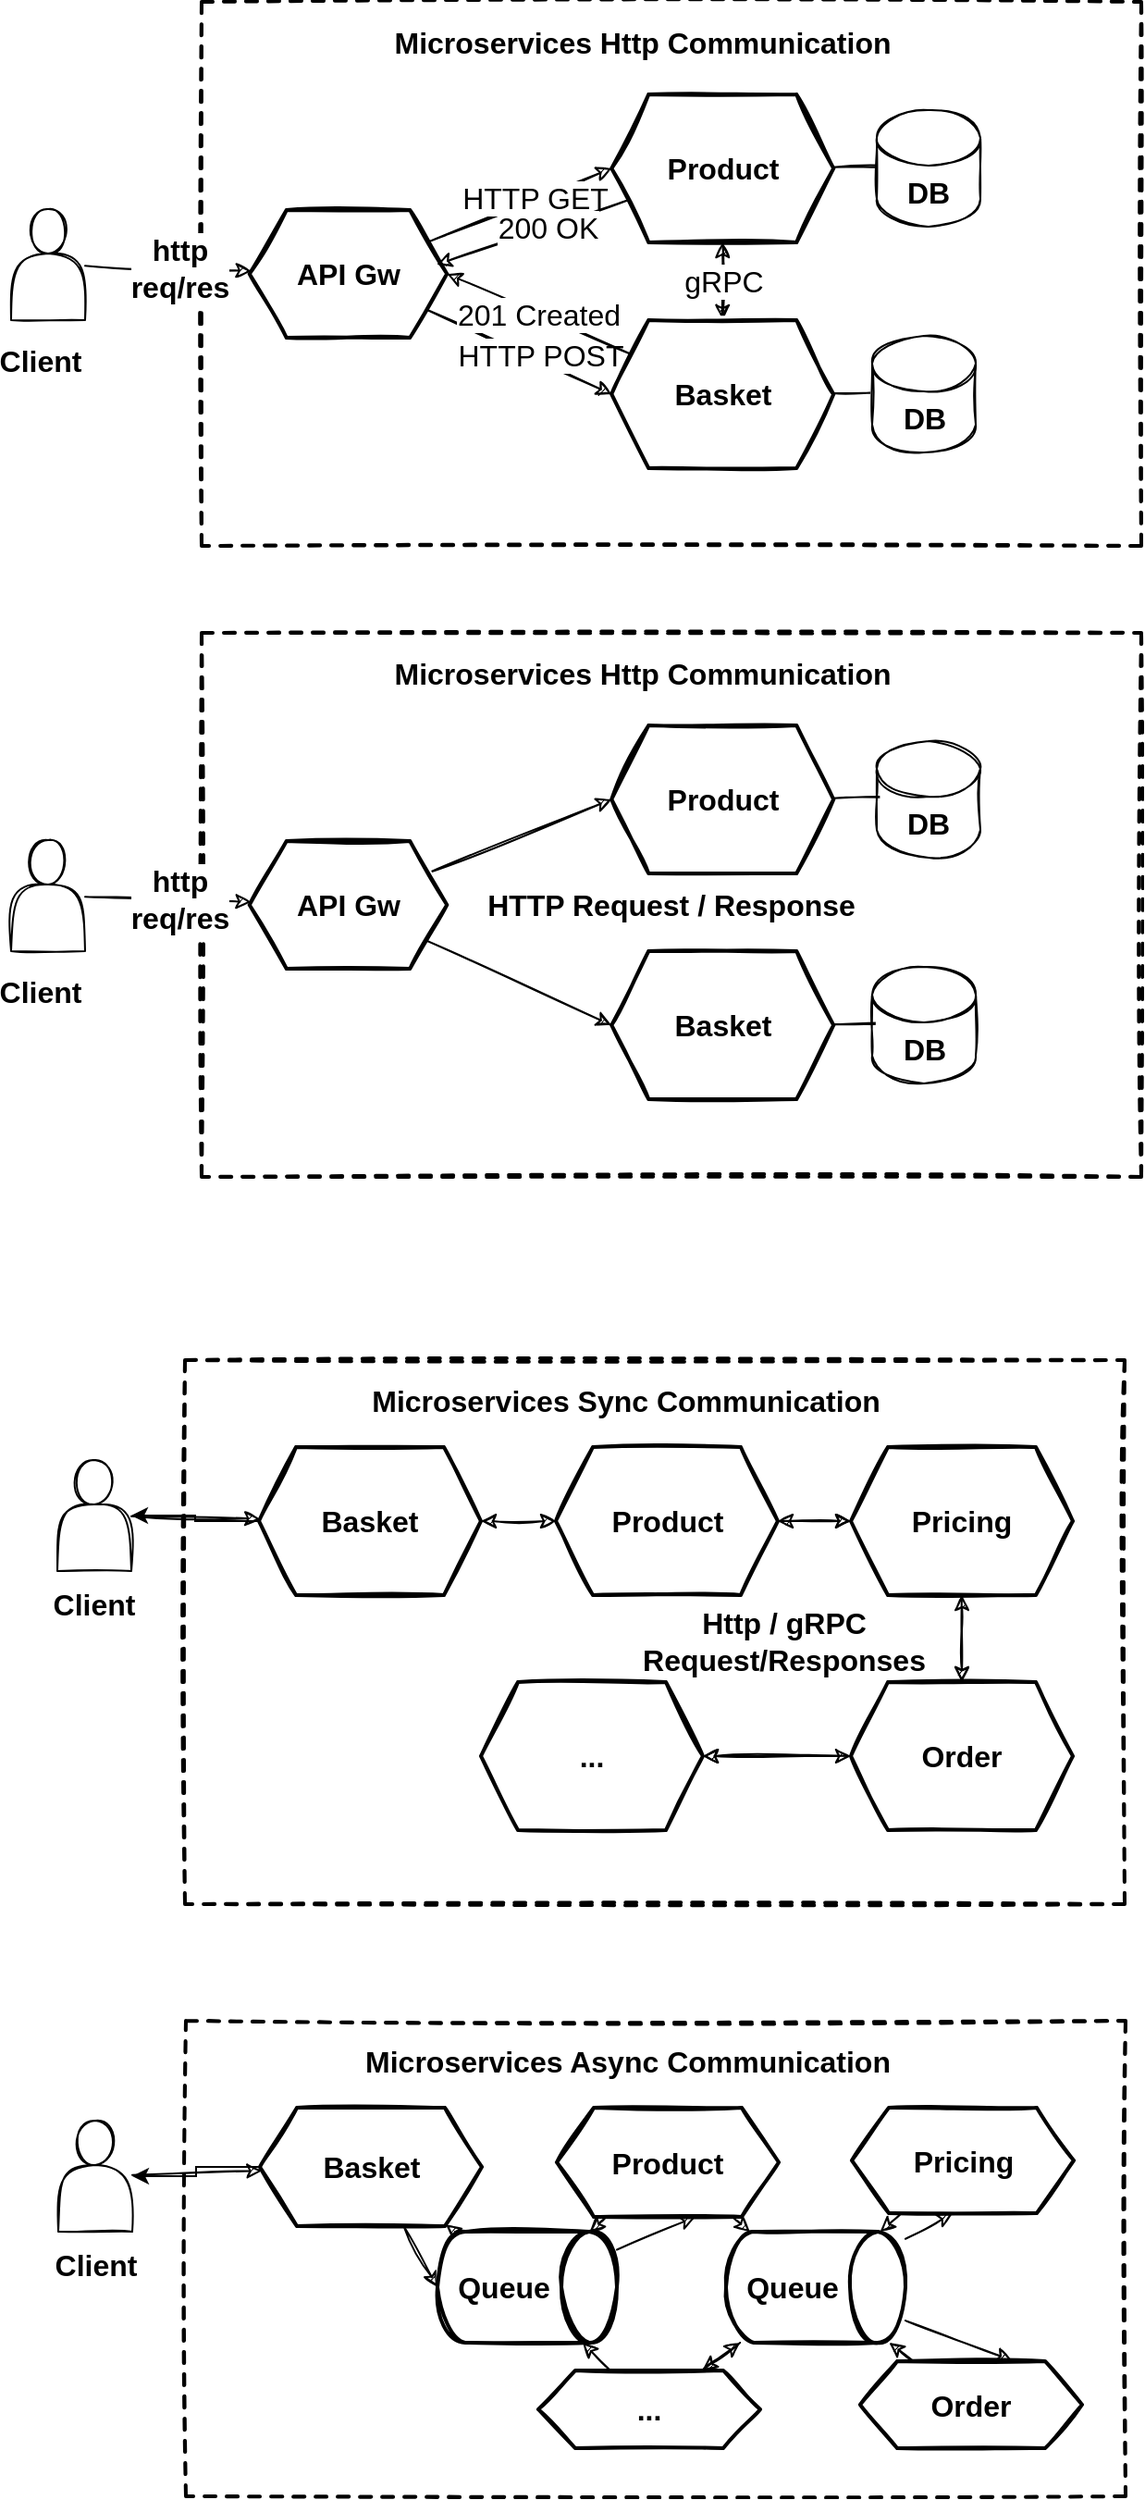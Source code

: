 <mxfile version="14.6.13" type="device"><diagram id="O4We3TlcgWNvYi_soNku" name="Page-1"><mxGraphModel dx="1824" dy="4992" grid="0" gridSize="10" guides="1" tooltips="1" connect="1" arrows="1" fold="1" page="0" pageScale="1" pageWidth="850" pageHeight="1100" math="0" shadow="0"><root><mxCell id="0"/><mxCell id="1" parent="0"/><mxCell id="nm7lnqsIGqbwlS4V_nCA-1" value="" style="rounded=0;whiteSpace=wrap;html=1;sketch=1;fontSize=16;dashed=1;strokeWidth=2;" parent="1" vertex="1"><mxGeometry x="-400" y="-3484" width="508" height="294" as="geometry"/></mxCell><mxCell id="nm7lnqsIGqbwlS4V_nCA-2" style="rounded=0;sketch=1;orthogonalLoop=1;jettySize=auto;html=1;fontSize=16;" parent="1" source="nm7lnqsIGqbwlS4V_nCA-3" target="nm7lnqsIGqbwlS4V_nCA-7" edge="1"><mxGeometry relative="1" as="geometry"><mxPoint x="-339" y="-3379" as="targetPoint"/></mxGeometry></mxCell><mxCell id="nm7lnqsIGqbwlS4V_nCA-3" value="" style="shape=actor;whiteSpace=wrap;html=1;sketch=1;" parent="1" vertex="1"><mxGeometry x="-469" y="-3430" width="40" height="60" as="geometry"/></mxCell><mxCell id="nm7lnqsIGqbwlS4V_nCA-4" value="Client" style="text;html=1;strokeColor=none;fillColor=none;align=center;verticalAlign=middle;whiteSpace=wrap;rounded=0;sketch=1;fontStyle=1;fontSize=16;" parent="1" vertex="1"><mxGeometry x="-469" y="-3362" width="40" height="20" as="geometry"/></mxCell><mxCell id="nm7lnqsIGqbwlS4V_nCA-5" value="Microservices Sync Communication" style="text;html=1;strokeColor=none;fillColor=none;align=center;verticalAlign=middle;whiteSpace=wrap;rounded=0;sketch=1;fontStyle=1;fontSize=16;" parent="1" vertex="1"><mxGeometry x="-327" y="-3472" width="331.25" height="20" as="geometry"/></mxCell><mxCell id="nm7lnqsIGqbwlS4V_nCA-6" value="" style="edgeStyle=none;rounded=0;sketch=1;orthogonalLoop=1;jettySize=auto;html=1;fontSize=16;startArrow=classic;startFill=1;" parent="1" source="nm7lnqsIGqbwlS4V_nCA-7" target="nm7lnqsIGqbwlS4V_nCA-9" edge="1"><mxGeometry relative="1" as="geometry"/></mxCell><mxCell id="nm7lnqsIGqbwlS4V_nCA-21" style="edgeStyle=orthogonalEdgeStyle;rounded=0;orthogonalLoop=1;jettySize=auto;html=1;" parent="1" source="nm7lnqsIGqbwlS4V_nCA-7" target="nm7lnqsIGqbwlS4V_nCA-3" edge="1"><mxGeometry relative="1" as="geometry"/></mxCell><mxCell id="nm7lnqsIGqbwlS4V_nCA-7" value="Basket" style="shape=hexagon;perimeter=hexagonPerimeter2;whiteSpace=wrap;html=1;fixedSize=1;sketch=1;fontSize=16;strokeWidth=2;fontStyle=1" parent="1" vertex="1"><mxGeometry x="-360" y="-3437" width="120" height="80" as="geometry"/></mxCell><mxCell id="nm7lnqsIGqbwlS4V_nCA-8" value="" style="edgeStyle=none;rounded=0;sketch=1;orthogonalLoop=1;jettySize=auto;html=1;fontSize=16;" parent="1" source="nm7lnqsIGqbwlS4V_nCA-9" target="nm7lnqsIGqbwlS4V_nCA-12" edge="1"><mxGeometry relative="1" as="geometry"/></mxCell><mxCell id="nm7lnqsIGqbwlS4V_nCA-9" value="Product" style="shape=hexagon;perimeter=hexagonPerimeter2;whiteSpace=wrap;html=1;fixedSize=1;sketch=1;fontSize=16;strokeWidth=2;fontStyle=1" parent="1" vertex="1"><mxGeometry x="-199.5" y="-3437" width="120" height="80" as="geometry"/></mxCell><mxCell id="nm7lnqsIGqbwlS4V_nCA-10" value="" style="edgeStyle=none;rounded=0;sketch=1;orthogonalLoop=1;jettySize=auto;html=1;fontSize=16;" parent="1" source="nm7lnqsIGqbwlS4V_nCA-12" target="nm7lnqsIGqbwlS4V_nCA-16" edge="1"><mxGeometry relative="1" as="geometry"/></mxCell><mxCell id="nm7lnqsIGqbwlS4V_nCA-11" style="edgeStyle=none;rounded=0;sketch=1;orthogonalLoop=1;jettySize=auto;html=1;fontSize=16;startArrow=classic;startFill=1;" parent="1" source="nm7lnqsIGqbwlS4V_nCA-12" target="nm7lnqsIGqbwlS4V_nCA-9" edge="1"><mxGeometry relative="1" as="geometry"/></mxCell><mxCell id="nm7lnqsIGqbwlS4V_nCA-12" value="Pricing" style="shape=hexagon;perimeter=hexagonPerimeter2;whiteSpace=wrap;html=1;fixedSize=1;sketch=1;fontSize=16;strokeWidth=2;fontStyle=1" parent="1" vertex="1"><mxGeometry x="-40" y="-3437" width="120" height="80" as="geometry"/></mxCell><mxCell id="nm7lnqsIGqbwlS4V_nCA-13" value="" style="edgeStyle=none;rounded=0;sketch=1;orthogonalLoop=1;jettySize=auto;html=1;fontSize=16;" parent="1" source="nm7lnqsIGqbwlS4V_nCA-16" target="nm7lnqsIGqbwlS4V_nCA-19" edge="1"><mxGeometry relative="1" as="geometry"/></mxCell><mxCell id="nm7lnqsIGqbwlS4V_nCA-14" style="edgeStyle=none;rounded=0;sketch=1;orthogonalLoop=1;jettySize=auto;html=1;fontSize=16;startArrow=classic;startFill=1;" parent="1" source="nm7lnqsIGqbwlS4V_nCA-16" target="nm7lnqsIGqbwlS4V_nCA-19" edge="1"><mxGeometry relative="1" as="geometry"/></mxCell><mxCell id="nm7lnqsIGqbwlS4V_nCA-15" style="edgeStyle=none;rounded=0;sketch=1;orthogonalLoop=1;jettySize=auto;html=1;fontSize=16;startArrow=classic;startFill=1;" parent="1" source="nm7lnqsIGqbwlS4V_nCA-16" target="nm7lnqsIGqbwlS4V_nCA-12" edge="1"><mxGeometry relative="1" as="geometry"/></mxCell><mxCell id="nm7lnqsIGqbwlS4V_nCA-16" value="Order" style="shape=hexagon;perimeter=hexagonPerimeter2;whiteSpace=wrap;html=1;fixedSize=1;sketch=1;fontSize=16;strokeWidth=2;fontStyle=1" parent="1" vertex="1"><mxGeometry x="-40" y="-3310" width="120" height="80" as="geometry"/></mxCell><mxCell id="nm7lnqsIGqbwlS4V_nCA-19" value="..." style="shape=hexagon;perimeter=hexagonPerimeter2;whiteSpace=wrap;html=1;fixedSize=1;sketch=1;fontSize=16;strokeWidth=2;fontStyle=1" parent="1" vertex="1"><mxGeometry x="-240" y="-3310" width="120" height="80" as="geometry"/></mxCell><mxCell id="nm7lnqsIGqbwlS4V_nCA-20" value="Http / gRPC Request/Responses" style="text;html=1;strokeColor=none;fillColor=none;align=center;verticalAlign=middle;whiteSpace=wrap;rounded=0;sketch=1;fontStyle=1;fontSize=16;" parent="1" vertex="1"><mxGeometry x="-177" y="-3342" width="202" height="20" as="geometry"/></mxCell><mxCell id="nm7lnqsIGqbwlS4V_nCA-22" value="" style="rounded=0;whiteSpace=wrap;html=1;sketch=1;fontSize=16;dashed=1;strokeWidth=2;horizontal=0;verticalAlign=middle;" parent="1" vertex="1"><mxGeometry x="-399.5" y="-3127" width="508" height="257" as="geometry"/></mxCell><mxCell id="nm7lnqsIGqbwlS4V_nCA-23" style="rounded=0;sketch=1;orthogonalLoop=1;jettySize=auto;html=1;fontSize=16;" parent="1" source="nm7lnqsIGqbwlS4V_nCA-24" target="nm7lnqsIGqbwlS4V_nCA-29" edge="1"><mxGeometry relative="1" as="geometry"><mxPoint x="-338.5" y="-3022" as="targetPoint"/></mxGeometry></mxCell><mxCell id="nm7lnqsIGqbwlS4V_nCA-24" value="" style="shape=actor;whiteSpace=wrap;html=1;sketch=1;" parent="1" vertex="1"><mxGeometry x="-468.5" y="-3073" width="40" height="60" as="geometry"/></mxCell><mxCell id="nm7lnqsIGqbwlS4V_nCA-25" value="Client" style="text;html=1;strokeColor=none;fillColor=none;align=center;verticalAlign=middle;whiteSpace=wrap;rounded=0;sketch=1;fontStyle=1;fontSize=16;" parent="1" vertex="1"><mxGeometry x="-468.5" y="-3005" width="40" height="20" as="geometry"/></mxCell><mxCell id="nm7lnqsIGqbwlS4V_nCA-26" value="Microservices Async Communication" style="text;html=1;strokeColor=none;fillColor=none;align=center;verticalAlign=middle;whiteSpace=wrap;rounded=0;sketch=1;fontStyle=1;fontSize=16;" parent="1" vertex="1"><mxGeometry x="-326.5" y="-3115" width="331.25" height="20" as="geometry"/></mxCell><mxCell id="nm7lnqsIGqbwlS4V_nCA-28" style="edgeStyle=orthogonalEdgeStyle;rounded=0;orthogonalLoop=1;jettySize=auto;html=1;" parent="1" source="nm7lnqsIGqbwlS4V_nCA-29" target="nm7lnqsIGqbwlS4V_nCA-24" edge="1"><mxGeometry relative="1" as="geometry"/></mxCell><mxCell id="nm7lnqsIGqbwlS4V_nCA-43" style="rounded=0;orthogonalLoop=1;jettySize=auto;html=1;entryX=0.5;entryY=1;entryDx=0;entryDy=0;entryPerimeter=0;sketch=1;" parent="1" source="nm7lnqsIGqbwlS4V_nCA-29" target="nm7lnqsIGqbwlS4V_nCA-41" edge="1"><mxGeometry relative="1" as="geometry"/></mxCell><mxCell id="nm7lnqsIGqbwlS4V_nCA-29" value="Basket" style="shape=hexagon;perimeter=hexagonPerimeter2;whiteSpace=wrap;html=1;fixedSize=1;sketch=1;fontSize=16;strokeWidth=2;fontStyle=1" parent="1" vertex="1"><mxGeometry x="-359.5" y="-3080" width="120" height="64" as="geometry"/></mxCell><mxCell id="nm7lnqsIGqbwlS4V_nCA-45" style="edgeStyle=none;rounded=0;sketch=1;orthogonalLoop=1;jettySize=auto;html=1;" parent="1" source="nm7lnqsIGqbwlS4V_nCA-31" target="nm7lnqsIGqbwlS4V_nCA-42" edge="1"><mxGeometry relative="1" as="geometry"/></mxCell><mxCell id="nm7lnqsIGqbwlS4V_nCA-55" style="edgeStyle=none;rounded=0;sketch=1;orthogonalLoop=1;jettySize=auto;html=1;" parent="1" source="nm7lnqsIGqbwlS4V_nCA-31" target="nm7lnqsIGqbwlS4V_nCA-41" edge="1"><mxGeometry relative="1" as="geometry"/></mxCell><mxCell id="nm7lnqsIGqbwlS4V_nCA-31" value="Product" style="shape=hexagon;perimeter=hexagonPerimeter2;whiteSpace=wrap;html=1;fixedSize=1;sketch=1;fontSize=16;strokeWidth=2;fontStyle=1" parent="1" vertex="1"><mxGeometry x="-199" y="-3080" width="120" height="59" as="geometry"/></mxCell><mxCell id="nm7lnqsIGqbwlS4V_nCA-52" style="edgeStyle=none;rounded=0;sketch=1;orthogonalLoop=1;jettySize=auto;html=1;" parent="1" source="nm7lnqsIGqbwlS4V_nCA-34" target="nm7lnqsIGqbwlS4V_nCA-42" edge="1"><mxGeometry relative="1" as="geometry"/></mxCell><mxCell id="nm7lnqsIGqbwlS4V_nCA-34" value="Pricing" style="shape=hexagon;perimeter=hexagonPerimeter2;whiteSpace=wrap;html=1;fixedSize=1;sketch=1;fontSize=16;strokeWidth=2;fontStyle=1" parent="1" vertex="1"><mxGeometry x="-39.5" y="-3080" width="120" height="57" as="geometry"/></mxCell><mxCell id="nm7lnqsIGqbwlS4V_nCA-51" style="edgeStyle=none;rounded=0;sketch=1;orthogonalLoop=1;jettySize=auto;html=1;" parent="1" source="nm7lnqsIGqbwlS4V_nCA-38" target="nm7lnqsIGqbwlS4V_nCA-42" edge="1"><mxGeometry relative="1" as="geometry"/></mxCell><mxCell id="nm7lnqsIGqbwlS4V_nCA-38" value="Order" style="shape=hexagon;perimeter=hexagonPerimeter2;whiteSpace=wrap;html=1;fixedSize=1;sketch=1;fontSize=16;strokeWidth=2;fontStyle=1" parent="1" vertex="1"><mxGeometry x="-35" y="-2943" width="120" height="47" as="geometry"/></mxCell><mxCell id="nm7lnqsIGqbwlS4V_nCA-50" style="edgeStyle=none;rounded=0;sketch=1;orthogonalLoop=1;jettySize=auto;html=1;" parent="1" source="nm7lnqsIGqbwlS4V_nCA-39" target="nm7lnqsIGqbwlS4V_nCA-42" edge="1"><mxGeometry relative="1" as="geometry"/></mxCell><mxCell id="nm7lnqsIGqbwlS4V_nCA-53" style="edgeStyle=none;rounded=0;sketch=1;orthogonalLoop=1;jettySize=auto;html=1;" parent="1" source="nm7lnqsIGqbwlS4V_nCA-39" target="nm7lnqsIGqbwlS4V_nCA-41" edge="1"><mxGeometry relative="1" as="geometry"/></mxCell><mxCell id="nm7lnqsIGqbwlS4V_nCA-39" value="..." style="shape=hexagon;perimeter=hexagonPerimeter2;whiteSpace=wrap;html=1;fixedSize=1;sketch=1;fontSize=16;strokeWidth=2;fontStyle=1" parent="1" vertex="1"><mxGeometry x="-209" y="-2938" width="120" height="42" as="geometry"/></mxCell><mxCell id="nm7lnqsIGqbwlS4V_nCA-44" style="edgeStyle=none;rounded=0;sketch=1;orthogonalLoop=1;jettySize=auto;html=1;entryX=0.625;entryY=1;entryDx=0;entryDy=0;" parent="1" source="nm7lnqsIGqbwlS4V_nCA-41" target="nm7lnqsIGqbwlS4V_nCA-31" edge="1"><mxGeometry relative="1" as="geometry"/></mxCell><mxCell id="nm7lnqsIGqbwlS4V_nCA-54" style="edgeStyle=none;rounded=0;sketch=1;orthogonalLoop=1;jettySize=auto;html=1;" parent="1" source="nm7lnqsIGqbwlS4V_nCA-41" target="nm7lnqsIGqbwlS4V_nCA-29" edge="1"><mxGeometry relative="1" as="geometry"/></mxCell><mxCell id="nm7lnqsIGqbwlS4V_nCA-41" value="Queue" style="shape=cylinder3;whiteSpace=wrap;html=1;boundedLbl=1;backgroundOutline=1;size=15;sketch=1;rotation=90;fontStyle=1;strokeWidth=2;horizontal=0;fontSize=16;" parent="1" vertex="1"><mxGeometry x="-245" y="-3031.5" width="60" height="97" as="geometry"/></mxCell><mxCell id="nm7lnqsIGqbwlS4V_nCA-46" style="edgeStyle=none;rounded=0;sketch=1;orthogonalLoop=1;jettySize=auto;html=1;entryX=0.454;entryY=1.003;entryDx=0;entryDy=0;entryPerimeter=0;" parent="1" source="nm7lnqsIGqbwlS4V_nCA-42" target="nm7lnqsIGqbwlS4V_nCA-34" edge="1"><mxGeometry relative="1" as="geometry"/></mxCell><mxCell id="nm7lnqsIGqbwlS4V_nCA-47" style="edgeStyle=none;rounded=0;sketch=1;orthogonalLoop=1;jettySize=auto;html=1;entryX=0.683;entryY=-0.011;entryDx=0;entryDy=0;entryPerimeter=0;" parent="1" source="nm7lnqsIGqbwlS4V_nCA-42" target="nm7lnqsIGqbwlS4V_nCA-38" edge="1"><mxGeometry relative="1" as="geometry"/></mxCell><mxCell id="nm7lnqsIGqbwlS4V_nCA-49" style="edgeStyle=none;rounded=0;sketch=1;orthogonalLoop=1;jettySize=auto;html=1;" parent="1" source="nm7lnqsIGqbwlS4V_nCA-42" target="nm7lnqsIGqbwlS4V_nCA-39" edge="1"><mxGeometry relative="1" as="geometry"/></mxCell><mxCell id="nm7lnqsIGqbwlS4V_nCA-42" value="&lt;span style=&quot;font-size: 16px&quot;&gt;Queue&lt;/span&gt;" style="shape=cylinder3;whiteSpace=wrap;html=1;boundedLbl=1;backgroundOutline=1;size=15;sketch=1;rotation=90;fontStyle=1;strokeWidth=2;horizontal=0;" parent="1" vertex="1"><mxGeometry x="-89" y="-3031.5" width="60" height="97" as="geometry"/></mxCell><mxCell id="cJ557RzhXaJHLQgThHQ7-1" value="HTTP Request / Response" style="rounded=0;whiteSpace=wrap;html=1;sketch=1;fontSize=16;dashed=1;strokeWidth=2;fontStyle=1" parent="1" vertex="1"><mxGeometry x="-391" y="-3877" width="508" height="294" as="geometry"/></mxCell><mxCell id="cJ557RzhXaJHLQgThHQ7-2" style="rounded=0;sketch=1;orthogonalLoop=1;jettySize=auto;html=1;fontSize=16;" parent="1" source="cJ557RzhXaJHLQgThHQ7-4" target="cJ557RzhXaJHLQgThHQ7-9" edge="1"><mxGeometry relative="1" as="geometry"><mxPoint x="-330" y="-3772" as="targetPoint"/></mxGeometry></mxCell><mxCell id="cJ557RzhXaJHLQgThHQ7-3" value="http&lt;br style=&quot;font-size: 16px;&quot;&gt;req/res" style="edgeLabel;html=1;align=center;verticalAlign=middle;resizable=0;points=[];fontSize=16;fontStyle=1" parent="cJ557RzhXaJHLQgThHQ7-2" vertex="1" connectable="0"><mxGeometry x="-0.339" y="1" relative="1" as="geometry"><mxPoint x="21" y="1" as="offset"/></mxGeometry></mxCell><mxCell id="cJ557RzhXaJHLQgThHQ7-4" value="" style="shape=actor;whiteSpace=wrap;html=1;sketch=1;" parent="1" vertex="1"><mxGeometry x="-494" y="-3765" width="40" height="60" as="geometry"/></mxCell><mxCell id="cJ557RzhXaJHLQgThHQ7-5" value="Client" style="text;html=1;strokeColor=none;fillColor=none;align=center;verticalAlign=middle;whiteSpace=wrap;rounded=0;sketch=1;fontStyle=1;fontSize=16;" parent="1" vertex="1"><mxGeometry x="-498" y="-3693" width="40" height="20" as="geometry"/></mxCell><mxCell id="cJ557RzhXaJHLQgThHQ7-6" value="Microservices Http Communication" style="text;html=1;strokeColor=none;fillColor=none;align=center;verticalAlign=middle;whiteSpace=wrap;rounded=0;sketch=1;fontStyle=1;fontSize=16;" parent="1" vertex="1"><mxGeometry x="-318" y="-3865" width="331.25" height="20" as="geometry"/></mxCell><mxCell id="cJ557RzhXaJHLQgThHQ7-7" style="rounded=0;orthogonalLoop=1;jettySize=auto;html=1;entryX=0;entryY=0.5;entryDx=0;entryDy=0;fontSize=16;sketch=1;" parent="1" source="cJ557RzhXaJHLQgThHQ7-9" target="cJ557RzhXaJHLQgThHQ7-11" edge="1"><mxGeometry relative="1" as="geometry"/></mxCell><mxCell id="cJ557RzhXaJHLQgThHQ7-8" style="edgeStyle=none;rounded=0;sketch=1;orthogonalLoop=1;jettySize=auto;html=1;entryX=0;entryY=0.5;entryDx=0;entryDy=0;fontSize=16;" parent="1" source="cJ557RzhXaJHLQgThHQ7-9" target="cJ557RzhXaJHLQgThHQ7-13" edge="1"><mxGeometry relative="1" as="geometry"/></mxCell><mxCell id="cJ557RzhXaJHLQgThHQ7-9" value="API Gw" style="shape=hexagon;perimeter=hexagonPerimeter2;whiteSpace=wrap;html=1;fixedSize=1;sketch=1;fontSize=16;strokeWidth=2;fontStyle=1" parent="1" vertex="1"><mxGeometry x="-365.12" y="-3764.5" width="106.75" height="69" as="geometry"/></mxCell><mxCell id="cJ557RzhXaJHLQgThHQ7-10" style="edgeStyle=none;rounded=0;sketch=1;orthogonalLoop=1;jettySize=auto;html=1;entryX=0.404;entryY=0.481;entryDx=0;entryDy=0;entryPerimeter=0;fontSize=16;" parent="1" source="cJ557RzhXaJHLQgThHQ7-11" target="cJ557RzhXaJHLQgThHQ7-14" edge="1"><mxGeometry relative="1" as="geometry"/></mxCell><mxCell id="cJ557RzhXaJHLQgThHQ7-11" value="Product" style="shape=hexagon;perimeter=hexagonPerimeter2;whiteSpace=wrap;html=1;fixedSize=1;sketch=1;fontSize=16;strokeWidth=2;fontStyle=1" parent="1" vertex="1"><mxGeometry x="-169.37" y="-3827" width="120" height="80" as="geometry"/></mxCell><mxCell id="cJ557RzhXaJHLQgThHQ7-12" style="edgeStyle=none;rounded=0;sketch=1;orthogonalLoop=1;jettySize=auto;html=1;entryX=0.316;entryY=0.487;entryDx=0;entryDy=0;entryPerimeter=0;fontSize=16;" parent="1" source="cJ557RzhXaJHLQgThHQ7-13" target="cJ557RzhXaJHLQgThHQ7-15" edge="1"><mxGeometry relative="1" as="geometry"/></mxCell><mxCell id="cJ557RzhXaJHLQgThHQ7-13" value="Basket" style="shape=hexagon;perimeter=hexagonPerimeter2;whiteSpace=wrap;html=1;fixedSize=1;sketch=1;fontSize=16;strokeWidth=2;fontStyle=1" parent="1" vertex="1"><mxGeometry x="-169.37" y="-3705" width="120" height="80" as="geometry"/></mxCell><mxCell id="cJ557RzhXaJHLQgThHQ7-14" value="DB" style="shape=cylinder3;whiteSpace=wrap;html=1;boundedLbl=1;backgroundOutline=1;size=15;fontSize=16;sketch=1;fontStyle=1" parent="1" vertex="1"><mxGeometry x="-26" y="-3818.5" width="56" height="63" as="geometry"/></mxCell><mxCell id="cJ557RzhXaJHLQgThHQ7-15" value="DB" style="shape=cylinder3;whiteSpace=wrap;html=1;boundedLbl=1;backgroundOutline=1;size=15;fontSize=16;sketch=1;fontStyle=1" parent="1" vertex="1"><mxGeometry x="-28.5" y="-3696.5" width="56" height="63" as="geometry"/></mxCell><mxCell id="5aJPj7f4gfs6kYydgvHF-1" value="" style="rounded=0;whiteSpace=wrap;html=1;sketch=1;fontSize=16;dashed=1;strokeWidth=2;fontStyle=1" vertex="1" parent="1"><mxGeometry x="-391" y="-4218" width="508" height="294" as="geometry"/></mxCell><mxCell id="5aJPj7f4gfs6kYydgvHF-2" style="rounded=0;sketch=1;orthogonalLoop=1;jettySize=auto;html=1;fontSize=16;" edge="1" parent="1" source="5aJPj7f4gfs6kYydgvHF-4" target="5aJPj7f4gfs6kYydgvHF-11"><mxGeometry relative="1" as="geometry"><mxPoint x="-330" y="-4113" as="targetPoint"/></mxGeometry></mxCell><mxCell id="5aJPj7f4gfs6kYydgvHF-3" value="http&lt;br style=&quot;font-size: 16px;&quot;&gt;req/res" style="edgeLabel;html=1;align=center;verticalAlign=middle;resizable=0;points=[];fontSize=16;fontStyle=1" vertex="1" connectable="0" parent="5aJPj7f4gfs6kYydgvHF-2"><mxGeometry x="-0.339" y="1" relative="1" as="geometry"><mxPoint x="21" y="1" as="offset"/></mxGeometry></mxCell><mxCell id="5aJPj7f4gfs6kYydgvHF-4" value="" style="shape=actor;whiteSpace=wrap;html=1;sketch=1;" vertex="1" parent="1"><mxGeometry x="-494" y="-4106" width="40" height="60" as="geometry"/></mxCell><mxCell id="5aJPj7f4gfs6kYydgvHF-5" value="Client" style="text;html=1;strokeColor=none;fillColor=none;align=center;verticalAlign=middle;whiteSpace=wrap;rounded=0;sketch=1;fontStyle=1;fontSize=16;" vertex="1" parent="1"><mxGeometry x="-498" y="-4034" width="40" height="20" as="geometry"/></mxCell><mxCell id="5aJPj7f4gfs6kYydgvHF-6" value="Microservices Http Communication" style="text;html=1;strokeColor=none;fillColor=none;align=center;verticalAlign=middle;whiteSpace=wrap;rounded=0;sketch=1;fontStyle=1;fontSize=16;" vertex="1" parent="1"><mxGeometry x="-318" y="-4206" width="331.25" height="20" as="geometry"/></mxCell><mxCell id="5aJPj7f4gfs6kYydgvHF-7" style="rounded=0;orthogonalLoop=1;jettySize=auto;html=1;entryX=0;entryY=0.5;entryDx=0;entryDy=0;fontSize=16;sketch=1;" edge="1" parent="1" source="5aJPj7f4gfs6kYydgvHF-11" target="5aJPj7f4gfs6kYydgvHF-16"><mxGeometry relative="1" as="geometry"/></mxCell><mxCell id="5aJPj7f4gfs6kYydgvHF-8" value="HTTP GET" style="edgeLabel;html=1;align=center;verticalAlign=middle;resizable=0;points=[];fontSize=16;" vertex="1" connectable="0" parent="5aJPj7f4gfs6kYydgvHF-7"><mxGeometry x="0.165" y="1" relative="1" as="geometry"><mxPoint as="offset"/></mxGeometry></mxCell><mxCell id="5aJPj7f4gfs6kYydgvHF-9" style="edgeStyle=none;rounded=0;sketch=1;orthogonalLoop=1;jettySize=auto;html=1;entryX=0;entryY=0.5;entryDx=0;entryDy=0;fontSize=16;" edge="1" parent="1" source="5aJPj7f4gfs6kYydgvHF-11" target="5aJPj7f4gfs6kYydgvHF-20"><mxGeometry relative="1" as="geometry"/></mxCell><mxCell id="5aJPj7f4gfs6kYydgvHF-10" value="HTTP POST" style="edgeLabel;html=1;align=center;verticalAlign=middle;resizable=0;points=[];fontSize=16;" vertex="1" connectable="0" parent="5aJPj7f4gfs6kYydgvHF-9"><mxGeometry x="0.194" y="3" relative="1" as="geometry"><mxPoint as="offset"/></mxGeometry></mxCell><mxCell id="5aJPj7f4gfs6kYydgvHF-11" value="API Gw" style="shape=hexagon;perimeter=hexagonPerimeter2;whiteSpace=wrap;html=1;fixedSize=1;sketch=1;fontSize=16;strokeWidth=2;fontStyle=1" vertex="1" parent="1"><mxGeometry x="-365.12" y="-4105.5" width="106.75" height="69" as="geometry"/></mxCell><mxCell id="5aJPj7f4gfs6kYydgvHF-12" style="edgeStyle=none;rounded=0;sketch=1;orthogonalLoop=1;jettySize=auto;html=1;entryX=0.404;entryY=0.481;entryDx=0;entryDy=0;entryPerimeter=0;fontSize=16;" edge="1" parent="1" source="5aJPj7f4gfs6kYydgvHF-16" target="5aJPj7f4gfs6kYydgvHF-21"><mxGeometry relative="1" as="geometry"/></mxCell><mxCell id="5aJPj7f4gfs6kYydgvHF-13" style="edgeStyle=none;rounded=0;sketch=1;orthogonalLoop=1;jettySize=auto;html=1;fontSize=16;" edge="1" parent="1" source="5aJPj7f4gfs6kYydgvHF-16"><mxGeometry relative="1" as="geometry"><mxPoint x="-264" y="-4076" as="targetPoint"/></mxGeometry></mxCell><mxCell id="5aJPj7f4gfs6kYydgvHF-14" value="200 OK" style="edgeLabel;html=1;align=center;verticalAlign=middle;resizable=0;points=[];fontSize=16;" vertex="1" connectable="0" parent="5aJPj7f4gfs6kYydgvHF-13"><mxGeometry x="-0.166" relative="1" as="geometry"><mxPoint as="offset"/></mxGeometry></mxCell><mxCell id="5aJPj7f4gfs6kYydgvHF-15" style="edgeStyle=none;rounded=0;sketch=1;orthogonalLoop=1;jettySize=auto;html=1;fontSize=16;" edge="1" parent="1" source="5aJPj7f4gfs6kYydgvHF-16" target="5aJPj7f4gfs6kYydgvHF-20"><mxGeometry relative="1" as="geometry"/></mxCell><mxCell id="5aJPj7f4gfs6kYydgvHF-16" value="Product" style="shape=hexagon;perimeter=hexagonPerimeter2;whiteSpace=wrap;html=1;fixedSize=1;sketch=1;fontSize=16;strokeWidth=2;fontStyle=1" vertex="1" parent="1"><mxGeometry x="-169.37" y="-4168" width="120" height="80" as="geometry"/></mxCell><mxCell id="5aJPj7f4gfs6kYydgvHF-17" style="edgeStyle=none;rounded=0;sketch=1;orthogonalLoop=1;jettySize=auto;html=1;entryX=0.316;entryY=0.487;entryDx=0;entryDy=0;entryPerimeter=0;fontSize=16;" edge="1" parent="1" source="5aJPj7f4gfs6kYydgvHF-20" target="5aJPj7f4gfs6kYydgvHF-22"><mxGeometry relative="1" as="geometry"/></mxCell><mxCell id="5aJPj7f4gfs6kYydgvHF-18" value="201 Created" style="edgeStyle=none;rounded=0;sketch=1;orthogonalLoop=1;jettySize=auto;html=1;entryX=1;entryY=0.5;entryDx=0;entryDy=0;fontSize=16;" edge="1" parent="1" source="5aJPj7f4gfs6kYydgvHF-20" target="5aJPj7f4gfs6kYydgvHF-11"><mxGeometry relative="1" as="geometry"/></mxCell><mxCell id="5aJPj7f4gfs6kYydgvHF-19" value="gRPC" style="edgeStyle=none;rounded=0;sketch=1;orthogonalLoop=1;jettySize=auto;html=1;fontSize=16;" edge="1" parent="1" source="5aJPj7f4gfs6kYydgvHF-20" target="5aJPj7f4gfs6kYydgvHF-16"><mxGeometry relative="1" as="geometry"/></mxCell><mxCell id="5aJPj7f4gfs6kYydgvHF-20" value="Basket" style="shape=hexagon;perimeter=hexagonPerimeter2;whiteSpace=wrap;html=1;fixedSize=1;sketch=1;fontSize=16;strokeWidth=2;fontStyle=1" vertex="1" parent="1"><mxGeometry x="-169.37" y="-4046" width="120" height="80" as="geometry"/></mxCell><mxCell id="5aJPj7f4gfs6kYydgvHF-21" value="DB" style="shape=cylinder3;whiteSpace=wrap;html=1;boundedLbl=1;backgroundOutline=1;size=15;fontSize=16;sketch=1;fontStyle=1" vertex="1" parent="1"><mxGeometry x="-26" y="-4159.5" width="56" height="63" as="geometry"/></mxCell><mxCell id="5aJPj7f4gfs6kYydgvHF-22" value="DB" style="shape=cylinder3;whiteSpace=wrap;html=1;boundedLbl=1;backgroundOutline=1;size=15;fontSize=16;sketch=1;fontStyle=1" vertex="1" parent="1"><mxGeometry x="-28.5" y="-4037.5" width="56" height="63" as="geometry"/></mxCell></root></mxGraphModel></diagram></mxfile>